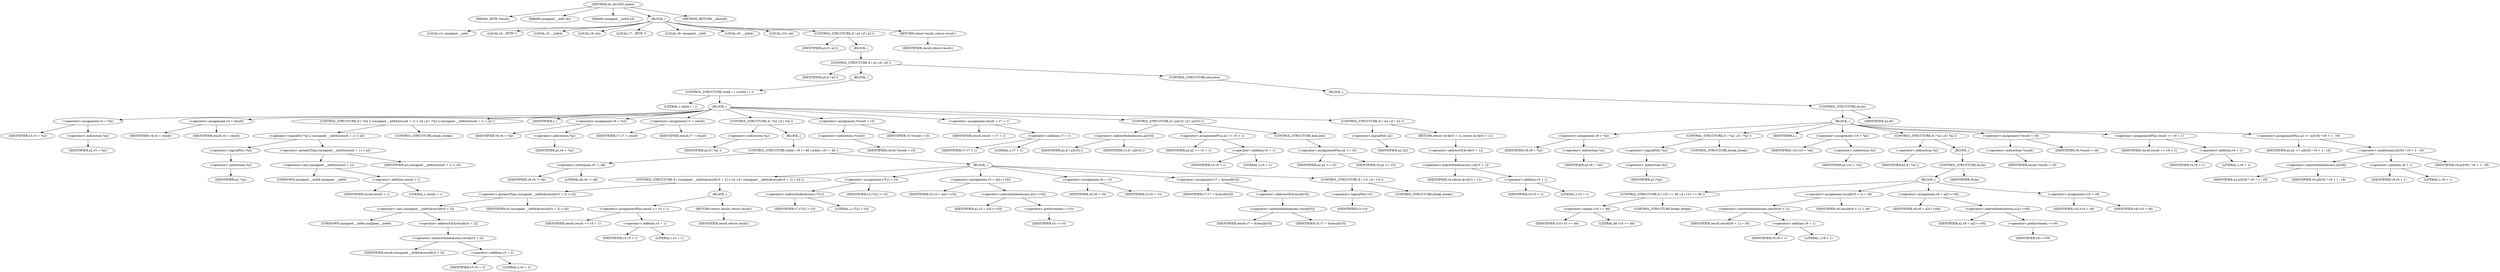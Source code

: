 digraph do_rfc1035_name {  
"1000109" [label = "(METHOD,do_rfc1035_name)" ]
"1000110" [label = "(PARAM,_BYTE *result)" ]
"1000111" [label = "(PARAM,unsigned __int8 *a2)" ]
"1000112" [label = "(PARAM,unsigned __int64 a3)" ]
"1000113" [label = "(BLOCK,,)" ]
"1000114" [label = "(LOCAL,v3: unsigned __int8)" ]
"1000115" [label = "(LOCAL,v4: _BYTE *)" ]
"1000116" [label = "(LOCAL,v5: __int64)" ]
"1000117" [label = "(LOCAL,v6: int)" ]
"1000118" [label = "(LOCAL,v7: _BYTE *)" ]
"1000119" [label = "(LOCAL,v8: unsigned __int8)" ]
"1000120" [label = "(LOCAL,v9: __int64)" ]
"1000121" [label = "(LOCAL,v10: int)" ]
"1000122" [label = "(CONTROL_STRUCTURE,if ( a2 ),if ( a2 ))" ]
"1000123" [label = "(IDENTIFIER,a2,if ( a2 ))" ]
"1000124" [label = "(BLOCK,,)" ]
"1000125" [label = "(CONTROL_STRUCTURE,if ( a3 ),if ( a3 ))" ]
"1000126" [label = "(IDENTIFIER,a3,if ( a3 ))" ]
"1000127" [label = "(BLOCK,,)" ]
"1000128" [label = "(CONTROL_STRUCTURE,while ( 1 ),while ( 1 ))" ]
"1000129" [label = "(LITERAL,1,while ( 1 ))" ]
"1000130" [label = "(BLOCK,,)" ]
"1000131" [label = "(<operator>.assignment,v3 = *a2)" ]
"1000132" [label = "(IDENTIFIER,v3,v3 = *a2)" ]
"1000133" [label = "(<operator>.indirection,*a2)" ]
"1000134" [label = "(IDENTIFIER,a2,v3 = *a2)" ]
"1000135" [label = "(<operator>.assignment,v4 = result)" ]
"1000136" [label = "(IDENTIFIER,v4,v4 = result)" ]
"1000137" [label = "(IDENTIFIER,result,v4 = result)" ]
"1000138" [label = "(CONTROL_STRUCTURE,if ( !*a2 || (unsigned __int64)(result + 1) > a3 ),if ( !*a2 || (unsigned __int64)(result + 1) > a3 ))" ]
"1000139" [label = "(<operator>.logicalOr,!*a2 || (unsigned __int64)(result + 1) > a3)" ]
"1000140" [label = "(<operator>.logicalNot,!*a2)" ]
"1000141" [label = "(<operator>.indirection,*a2)" ]
"1000142" [label = "(IDENTIFIER,a2,!*a2)" ]
"1000143" [label = "(<operator>.greaterThan,(unsigned __int64)(result + 1) > a3)" ]
"1000144" [label = "(<operator>.cast,(unsigned __int64)(result + 1))" ]
"1000145" [label = "(UNKNOWN,unsigned __int64,unsigned __int64)" ]
"1000146" [label = "(<operator>.addition,result + 1)" ]
"1000147" [label = "(IDENTIFIER,result,result + 1)" ]
"1000148" [label = "(LITERAL,1,result + 1)" ]
"1000149" [label = "(IDENTIFIER,a3,(unsigned __int64)(result + 1) > a3)" ]
"1000150" [label = "(CONTROL_STRUCTURE,break;,break;)" ]
"1000151" [label = "(IDENTIFIER,L,)" ]
"1000152" [label = "(<operator>.assignment,v6 = *a2)" ]
"1000153" [label = "(IDENTIFIER,v6,v6 = *a2)" ]
"1000154" [label = "(<operator>.indirection,*a2)" ]
"1000155" [label = "(IDENTIFIER,a2,v6 = *a2)" ]
"1000156" [label = "(<operator>.assignment,v7 = result)" ]
"1000157" [label = "(IDENTIFIER,v7,v7 = result)" ]
"1000158" [label = "(IDENTIFIER,result,v7 = result)" ]
"1000159" [label = "(CONTROL_STRUCTURE,if ( *a2 ),if ( *a2 ))" ]
"1000160" [label = "(<operator>.indirection,*a2)" ]
"1000161" [label = "(IDENTIFIER,a2,if ( *a2 ))" ]
"1000162" [label = "(BLOCK,,)" ]
"1000163" [label = "(CONTROL_STRUCTURE,while ( v6 != 46 ),while ( v6 != 46 ))" ]
"1000164" [label = "(<operator>.notEquals,v6 != 46)" ]
"1000165" [label = "(IDENTIFIER,v6,v6 != 46)" ]
"1000166" [label = "(LITERAL,46,v6 != 46)" ]
"1000167" [label = "(BLOCK,,)" ]
"1000168" [label = "(CONTROL_STRUCTURE,if ( (unsigned __int64)&result[v5 + 2] > a3 ),if ( (unsigned __int64)&result[v5 + 2] > a3 ))" ]
"1000169" [label = "(<operator>.greaterThan,(unsigned __int64)&result[v5 + 2] > a3)" ]
"1000170" [label = "(<operator>.cast,(unsigned __int64)&result[v5 + 2])" ]
"1000171" [label = "(UNKNOWN,unsigned __int64,unsigned __int64)" ]
"1000172" [label = "(<operator>.addressOf,&result[v5 + 2])" ]
"1000173" [label = "(<operator>.indirectIndexAccess,result[v5 + 2])" ]
"1000174" [label = "(IDENTIFIER,result,(unsigned __int64)&result[v5 + 2])" ]
"1000175" [label = "(<operator>.addition,v5 + 2)" ]
"1000176" [label = "(IDENTIFIER,v5,v5 + 2)" ]
"1000177" [label = "(LITERAL,2,v5 + 2)" ]
"1000178" [label = "(IDENTIFIER,a3,(unsigned __int64)&result[v5 + 2] > a3)" ]
"1000179" [label = "(BLOCK,,)" ]
"1000180" [label = "(<operator>.assignmentPlus,result += v5 + 1)" ]
"1000181" [label = "(IDENTIFIER,result,result += v5 + 1)" ]
"1000182" [label = "(<operator>.addition,v5 + 1)" ]
"1000183" [label = "(IDENTIFIER,v5,v5 + 1)" ]
"1000184" [label = "(LITERAL,1,v5 + 1)" ]
"1000185" [label = "(RETURN,return result;,return result;)" ]
"1000186" [label = "(IDENTIFIER,result,return result;)" ]
"1000187" [label = "(<operator>.assignment,v7[1] = v3)" ]
"1000188" [label = "(<operator>.indirectIndexAccess,v7[1])" ]
"1000189" [label = "(IDENTIFIER,v7,v7[1] = v3)" ]
"1000190" [label = "(LITERAL,1,v7[1] = v3)" ]
"1000191" [label = "(IDENTIFIER,v3,v7[1] = v3)" ]
"1000192" [label = "(<operator>.assignment,v3 = a2[++v5])" ]
"1000193" [label = "(IDENTIFIER,v3,v3 = a2[++v5])" ]
"1000194" [label = "(<operator>.indirectIndexAccess,a2[++v5])" ]
"1000195" [label = "(IDENTIFIER,a2,v3 = a2[++v5])" ]
"1000196" [label = "(<operator>.preIncrement,++v5)" ]
"1000197" [label = "(IDENTIFIER,v5,++v5)" ]
"1000198" [label = "(<operator>.assignment,v6 = v3)" ]
"1000199" [label = "(IDENTIFIER,v6,v6 = v3)" ]
"1000200" [label = "(IDENTIFIER,v3,v6 = v3)" ]
"1000201" [label = "(<operator>.assignment,v7 = &result[v5])" ]
"1000202" [label = "(IDENTIFIER,v7,v7 = &result[v5])" ]
"1000203" [label = "(<operator>.addressOf,&result[v5])" ]
"1000204" [label = "(<operator>.indirectIndexAccess,result[v5])" ]
"1000205" [label = "(IDENTIFIER,result,v7 = &result[v5])" ]
"1000206" [label = "(IDENTIFIER,v5,v7 = &result[v5])" ]
"1000207" [label = "(CONTROL_STRUCTURE,if ( !v3 ),if ( !v3 ))" ]
"1000208" [label = "(<operator>.logicalNot,!v3)" ]
"1000209" [label = "(IDENTIFIER,v3,!v3)" ]
"1000210" [label = "(CONTROL_STRUCTURE,break;,break;)" ]
"1000211" [label = "(<operator>.assignment,*result = v5)" ]
"1000212" [label = "(<operator>.indirection,*result)" ]
"1000213" [label = "(IDENTIFIER,result,*result = v5)" ]
"1000214" [label = "(IDENTIFIER,v5,*result = v5)" ]
"1000215" [label = "(<operator>.assignment,result = v7 + 1)" ]
"1000216" [label = "(IDENTIFIER,result,result = v7 + 1)" ]
"1000217" [label = "(<operator>.addition,v7 + 1)" ]
"1000218" [label = "(IDENTIFIER,v7,v7 + 1)" ]
"1000219" [label = "(LITERAL,1,v7 + 1)" ]
"1000220" [label = "(CONTROL_STRUCTURE,if ( a2[v5] ),if ( a2[v5] ))" ]
"1000221" [label = "(<operator>.indirectIndexAccess,a2[v5])" ]
"1000222" [label = "(IDENTIFIER,a2,if ( a2[v5] ))" ]
"1000223" [label = "(IDENTIFIER,v5,if ( a2[v5] ))" ]
"1000224" [label = "(<operator>.assignmentPlus,a2 += v5 + 1)" ]
"1000225" [label = "(IDENTIFIER,a2,a2 += v5 + 1)" ]
"1000226" [label = "(<operator>.addition,v5 + 1)" ]
"1000227" [label = "(IDENTIFIER,v5,v5 + 1)" ]
"1000228" [label = "(LITERAL,1,v5 + 1)" ]
"1000229" [label = "(CONTROL_STRUCTURE,else,else)" ]
"1000230" [label = "(<operator>.assignmentPlus,a2 += v5)" ]
"1000231" [label = "(IDENTIFIER,a2,a2 += v5)" ]
"1000232" [label = "(IDENTIFIER,v5,a2 += v5)" ]
"1000233" [label = "(CONTROL_STRUCTURE,if ( !a2 ),if ( !a2 ))" ]
"1000234" [label = "(<operator>.logicalNot,!a2)" ]
"1000235" [label = "(IDENTIFIER,a2,!a2)" ]
"1000236" [label = "(RETURN,return &v4[v5 + 1];,return &v4[v5 + 1];)" ]
"1000237" [label = "(<operator>.addressOf,&v4[v5 + 1])" ]
"1000238" [label = "(<operator>.indirectIndexAccess,v4[v5 + 1])" ]
"1000239" [label = "(IDENTIFIER,v4,return &v4[v5 + 1];)" ]
"1000240" [label = "(<operator>.addition,v5 + 1)" ]
"1000241" [label = "(IDENTIFIER,v5,v5 + 1)" ]
"1000242" [label = "(LITERAL,1,v5 + 1)" ]
"1000243" [label = "(CONTROL_STRUCTURE,else,else)" ]
"1000244" [label = "(BLOCK,,)" ]
"1000245" [label = "(CONTROL_STRUCTURE,do,do)" ]
"1000246" [label = "(BLOCK,,)" ]
"1000247" [label = "(<operator>.assignment,v8 = *a2)" ]
"1000248" [label = "(IDENTIFIER,v8,v8 = *a2)" ]
"1000249" [label = "(<operator>.indirection,*a2)" ]
"1000250" [label = "(IDENTIFIER,a2,v8 = *a2)" ]
"1000251" [label = "(CONTROL_STRUCTURE,if ( !*a2 ),if ( !*a2 ))" ]
"1000252" [label = "(<operator>.logicalNot,!*a2)" ]
"1000253" [label = "(<operator>.indirection,*a2)" ]
"1000254" [label = "(IDENTIFIER,a2,!*a2)" ]
"1000255" [label = "(CONTROL_STRUCTURE,break;,break;)" ]
"1000256" [label = "(IDENTIFIER,L,)" ]
"1000257" [label = "(<operator>.assignment,v10 = *a2)" ]
"1000258" [label = "(IDENTIFIER,v10,v10 = *a2)" ]
"1000259" [label = "(<operator>.indirection,*a2)" ]
"1000260" [label = "(IDENTIFIER,a2,v10 = *a2)" ]
"1000261" [label = "(CONTROL_STRUCTURE,if ( *a2 ),if ( *a2 ))" ]
"1000262" [label = "(<operator>.indirection,*a2)" ]
"1000263" [label = "(IDENTIFIER,a2,if ( *a2 ))" ]
"1000264" [label = "(BLOCK,,)" ]
"1000265" [label = "(CONTROL_STRUCTURE,do,do)" ]
"1000266" [label = "(BLOCK,,)" ]
"1000267" [label = "(CONTROL_STRUCTURE,if ( v10 == 46 ),if ( v10 == 46 ))" ]
"1000268" [label = "(<operator>.equals,v10 == 46)" ]
"1000269" [label = "(IDENTIFIER,v10,v10 == 46)" ]
"1000270" [label = "(LITERAL,46,v10 == 46)" ]
"1000271" [label = "(CONTROL_STRUCTURE,break;,break;)" ]
"1000272" [label = "(<operator>.assignment,result[v9 + 1] = v8)" ]
"1000273" [label = "(<operator>.indirectIndexAccess,result[v9 + 1])" ]
"1000274" [label = "(IDENTIFIER,result,result[v9 + 1] = v8)" ]
"1000275" [label = "(<operator>.addition,v9 + 1)" ]
"1000276" [label = "(IDENTIFIER,v9,v9 + 1)" ]
"1000277" [label = "(LITERAL,1,v9 + 1)" ]
"1000278" [label = "(IDENTIFIER,v8,result[v9 + 1] = v8)" ]
"1000279" [label = "(<operator>.assignment,v8 = a2[++v9])" ]
"1000280" [label = "(IDENTIFIER,v8,v8 = a2[++v9])" ]
"1000281" [label = "(<operator>.indirectIndexAccess,a2[++v9])" ]
"1000282" [label = "(IDENTIFIER,a2,v8 = a2[++v9])" ]
"1000283" [label = "(<operator>.preIncrement,++v9)" ]
"1000284" [label = "(IDENTIFIER,v9,++v9)" ]
"1000285" [label = "(<operator>.assignment,v10 = v8)" ]
"1000286" [label = "(IDENTIFIER,v10,v10 = v8)" ]
"1000287" [label = "(IDENTIFIER,v8,v10 = v8)" ]
"1000288" [label = "(IDENTIFIER,v8,do)" ]
"1000289" [label = "(<operator>.assignment,*result = v9)" ]
"1000290" [label = "(<operator>.indirection,*result)" ]
"1000291" [label = "(IDENTIFIER,result,*result = v9)" ]
"1000292" [label = "(IDENTIFIER,v9,*result = v9)" ]
"1000293" [label = "(<operator>.assignmentPlus,result += v9 + 1)" ]
"1000294" [label = "(IDENTIFIER,result,result += v9 + 1)" ]
"1000295" [label = "(<operator>.addition,v9 + 1)" ]
"1000296" [label = "(IDENTIFIER,v9,v9 + 1)" ]
"1000297" [label = "(LITERAL,1,v9 + 1)" ]
"1000298" [label = "(<operator>.assignmentPlus,a2 += a2[v9] ? v9 + 1 : v9)" ]
"1000299" [label = "(IDENTIFIER,a2,a2 += a2[v9] ? v9 + 1 : v9)" ]
"1000300" [label = "(<operator>.conditional,a2[v9] ? v9 + 1 : v9)" ]
"1000301" [label = "(<operator>.indirectIndexAccess,a2[v9])" ]
"1000302" [label = "(IDENTIFIER,a2,a2[v9] ? v9 + 1 : v9)" ]
"1000303" [label = "(IDENTIFIER,v9,a2[v9] ? v9 + 1 : v9)" ]
"1000304" [label = "(<operator>.addition,v9 + 1)" ]
"1000305" [label = "(IDENTIFIER,v9,v9 + 1)" ]
"1000306" [label = "(LITERAL,1,v9 + 1)" ]
"1000307" [label = "(IDENTIFIER,v9,a2[v9] ? v9 + 1 : v9)" ]
"1000308" [label = "(IDENTIFIER,a2,do)" ]
"1000309" [label = "(RETURN,return result;,return result;)" ]
"1000310" [label = "(IDENTIFIER,result,return result;)" ]
"1000311" [label = "(METHOD_RETURN,__fastcall)" ]
  "1000109" -> "1000110" 
  "1000109" -> "1000111" 
  "1000109" -> "1000112" 
  "1000109" -> "1000113" 
  "1000109" -> "1000311" 
  "1000113" -> "1000114" 
  "1000113" -> "1000115" 
  "1000113" -> "1000116" 
  "1000113" -> "1000117" 
  "1000113" -> "1000118" 
  "1000113" -> "1000119" 
  "1000113" -> "1000120" 
  "1000113" -> "1000121" 
  "1000113" -> "1000122" 
  "1000113" -> "1000309" 
  "1000122" -> "1000123" 
  "1000122" -> "1000124" 
  "1000124" -> "1000125" 
  "1000125" -> "1000126" 
  "1000125" -> "1000127" 
  "1000125" -> "1000243" 
  "1000127" -> "1000128" 
  "1000128" -> "1000129" 
  "1000128" -> "1000130" 
  "1000130" -> "1000131" 
  "1000130" -> "1000135" 
  "1000130" -> "1000138" 
  "1000130" -> "1000151" 
  "1000130" -> "1000152" 
  "1000130" -> "1000156" 
  "1000130" -> "1000159" 
  "1000130" -> "1000211" 
  "1000130" -> "1000215" 
  "1000130" -> "1000220" 
  "1000130" -> "1000233" 
  "1000131" -> "1000132" 
  "1000131" -> "1000133" 
  "1000133" -> "1000134" 
  "1000135" -> "1000136" 
  "1000135" -> "1000137" 
  "1000138" -> "1000139" 
  "1000138" -> "1000150" 
  "1000139" -> "1000140" 
  "1000139" -> "1000143" 
  "1000140" -> "1000141" 
  "1000141" -> "1000142" 
  "1000143" -> "1000144" 
  "1000143" -> "1000149" 
  "1000144" -> "1000145" 
  "1000144" -> "1000146" 
  "1000146" -> "1000147" 
  "1000146" -> "1000148" 
  "1000152" -> "1000153" 
  "1000152" -> "1000154" 
  "1000154" -> "1000155" 
  "1000156" -> "1000157" 
  "1000156" -> "1000158" 
  "1000159" -> "1000160" 
  "1000159" -> "1000162" 
  "1000160" -> "1000161" 
  "1000162" -> "1000163" 
  "1000163" -> "1000164" 
  "1000163" -> "1000167" 
  "1000164" -> "1000165" 
  "1000164" -> "1000166" 
  "1000167" -> "1000168" 
  "1000167" -> "1000187" 
  "1000167" -> "1000192" 
  "1000167" -> "1000198" 
  "1000167" -> "1000201" 
  "1000167" -> "1000207" 
  "1000168" -> "1000169" 
  "1000168" -> "1000179" 
  "1000169" -> "1000170" 
  "1000169" -> "1000178" 
  "1000170" -> "1000171" 
  "1000170" -> "1000172" 
  "1000172" -> "1000173" 
  "1000173" -> "1000174" 
  "1000173" -> "1000175" 
  "1000175" -> "1000176" 
  "1000175" -> "1000177" 
  "1000179" -> "1000180" 
  "1000179" -> "1000185" 
  "1000180" -> "1000181" 
  "1000180" -> "1000182" 
  "1000182" -> "1000183" 
  "1000182" -> "1000184" 
  "1000185" -> "1000186" 
  "1000187" -> "1000188" 
  "1000187" -> "1000191" 
  "1000188" -> "1000189" 
  "1000188" -> "1000190" 
  "1000192" -> "1000193" 
  "1000192" -> "1000194" 
  "1000194" -> "1000195" 
  "1000194" -> "1000196" 
  "1000196" -> "1000197" 
  "1000198" -> "1000199" 
  "1000198" -> "1000200" 
  "1000201" -> "1000202" 
  "1000201" -> "1000203" 
  "1000203" -> "1000204" 
  "1000204" -> "1000205" 
  "1000204" -> "1000206" 
  "1000207" -> "1000208" 
  "1000207" -> "1000210" 
  "1000208" -> "1000209" 
  "1000211" -> "1000212" 
  "1000211" -> "1000214" 
  "1000212" -> "1000213" 
  "1000215" -> "1000216" 
  "1000215" -> "1000217" 
  "1000217" -> "1000218" 
  "1000217" -> "1000219" 
  "1000220" -> "1000221" 
  "1000220" -> "1000224" 
  "1000220" -> "1000229" 
  "1000221" -> "1000222" 
  "1000221" -> "1000223" 
  "1000224" -> "1000225" 
  "1000224" -> "1000226" 
  "1000226" -> "1000227" 
  "1000226" -> "1000228" 
  "1000229" -> "1000230" 
  "1000230" -> "1000231" 
  "1000230" -> "1000232" 
  "1000233" -> "1000234" 
  "1000233" -> "1000236" 
  "1000234" -> "1000235" 
  "1000236" -> "1000237" 
  "1000237" -> "1000238" 
  "1000238" -> "1000239" 
  "1000238" -> "1000240" 
  "1000240" -> "1000241" 
  "1000240" -> "1000242" 
  "1000243" -> "1000244" 
  "1000244" -> "1000245" 
  "1000245" -> "1000246" 
  "1000245" -> "1000308" 
  "1000246" -> "1000247" 
  "1000246" -> "1000251" 
  "1000246" -> "1000256" 
  "1000246" -> "1000257" 
  "1000246" -> "1000261" 
  "1000246" -> "1000289" 
  "1000246" -> "1000293" 
  "1000246" -> "1000298" 
  "1000247" -> "1000248" 
  "1000247" -> "1000249" 
  "1000249" -> "1000250" 
  "1000251" -> "1000252" 
  "1000251" -> "1000255" 
  "1000252" -> "1000253" 
  "1000253" -> "1000254" 
  "1000257" -> "1000258" 
  "1000257" -> "1000259" 
  "1000259" -> "1000260" 
  "1000261" -> "1000262" 
  "1000261" -> "1000264" 
  "1000262" -> "1000263" 
  "1000264" -> "1000265" 
  "1000265" -> "1000266" 
  "1000265" -> "1000288" 
  "1000266" -> "1000267" 
  "1000266" -> "1000272" 
  "1000266" -> "1000279" 
  "1000266" -> "1000285" 
  "1000267" -> "1000268" 
  "1000267" -> "1000271" 
  "1000268" -> "1000269" 
  "1000268" -> "1000270" 
  "1000272" -> "1000273" 
  "1000272" -> "1000278" 
  "1000273" -> "1000274" 
  "1000273" -> "1000275" 
  "1000275" -> "1000276" 
  "1000275" -> "1000277" 
  "1000279" -> "1000280" 
  "1000279" -> "1000281" 
  "1000281" -> "1000282" 
  "1000281" -> "1000283" 
  "1000283" -> "1000284" 
  "1000285" -> "1000286" 
  "1000285" -> "1000287" 
  "1000289" -> "1000290" 
  "1000289" -> "1000292" 
  "1000290" -> "1000291" 
  "1000293" -> "1000294" 
  "1000293" -> "1000295" 
  "1000295" -> "1000296" 
  "1000295" -> "1000297" 
  "1000298" -> "1000299" 
  "1000298" -> "1000300" 
  "1000300" -> "1000301" 
  "1000300" -> "1000304" 
  "1000300" -> "1000307" 
  "1000301" -> "1000302" 
  "1000301" -> "1000303" 
  "1000304" -> "1000305" 
  "1000304" -> "1000306" 
  "1000309" -> "1000310" 
}
